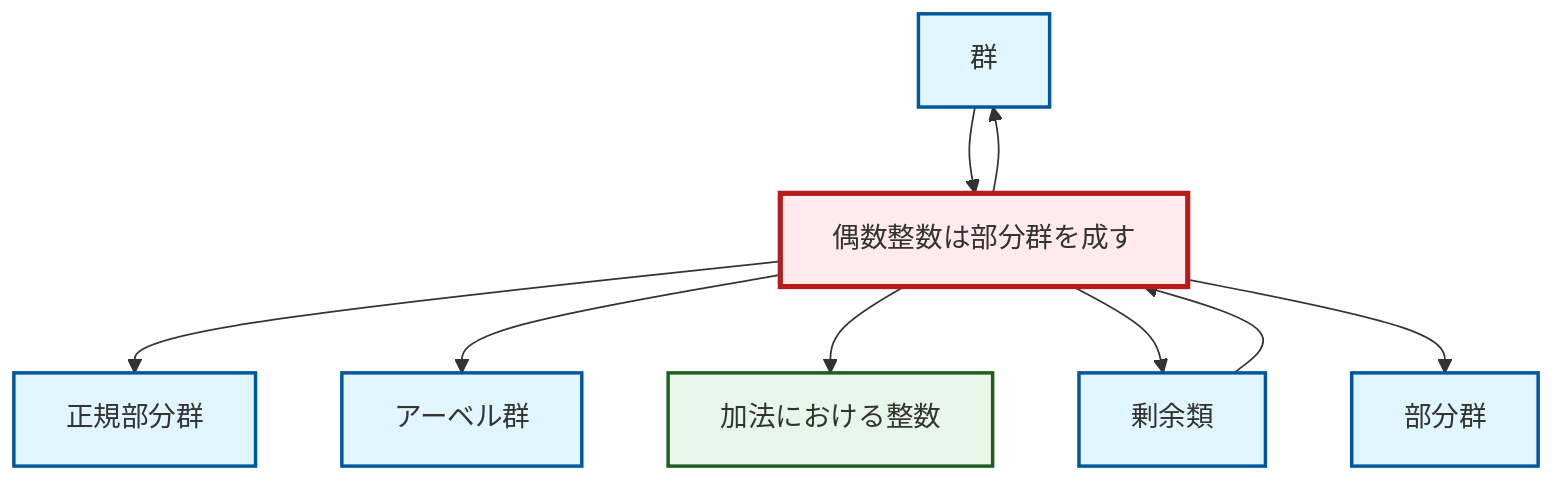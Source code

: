 graph TD
    classDef definition fill:#e1f5fe,stroke:#01579b,stroke-width:2px
    classDef theorem fill:#f3e5f5,stroke:#4a148c,stroke-width:2px
    classDef axiom fill:#fff3e0,stroke:#e65100,stroke-width:2px
    classDef example fill:#e8f5e9,stroke:#1b5e20,stroke-width:2px
    classDef current fill:#ffebee,stroke:#b71c1c,stroke-width:3px
    def-abelian-group["アーベル群"]:::definition
    def-group["群"]:::definition
    def-normal-subgroup["正規部分群"]:::definition
    def-subgroup["部分群"]:::definition
    ex-integers-addition["加法における整数"]:::example
    def-coset["剰余類"]:::definition
    ex-even-integers-subgroup["偶数整数は部分群を成す"]:::example
    ex-even-integers-subgroup --> def-normal-subgroup
    def-coset --> ex-even-integers-subgroup
    ex-even-integers-subgroup --> def-abelian-group
    ex-even-integers-subgroup --> def-group
    def-group --> ex-even-integers-subgroup
    ex-even-integers-subgroup --> ex-integers-addition
    ex-even-integers-subgroup --> def-coset
    ex-even-integers-subgroup --> def-subgroup
    class ex-even-integers-subgroup current